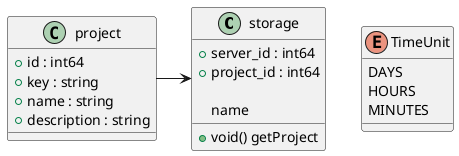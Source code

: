 @startuml

class storage {

+server_id : int64
+project_id : int64
+void() getProject

name

}

class project {
+id : int64
+key : string
+name : string
+description : string

}

project -> storage
enum TimeUnit {
DAYS
HOURS
MINUTES
}

@enduml